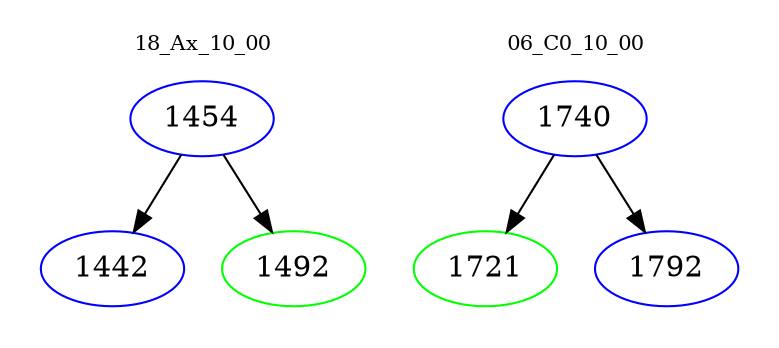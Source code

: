 digraph{
subgraph cluster_0 {
color = white
label = "18_Ax_10_00";
fontsize=10;
T0_1454 [label="1454", color="blue"]
T0_1454 -> T0_1442 [color="black"]
T0_1442 [label="1442", color="blue"]
T0_1454 -> T0_1492 [color="black"]
T0_1492 [label="1492", color="green"]
}
subgraph cluster_1 {
color = white
label = "06_C0_10_00";
fontsize=10;
T1_1740 [label="1740", color="blue"]
T1_1740 -> T1_1721 [color="black"]
T1_1721 [label="1721", color="green"]
T1_1740 -> T1_1792 [color="black"]
T1_1792 [label="1792", color="blue"]
}
}
